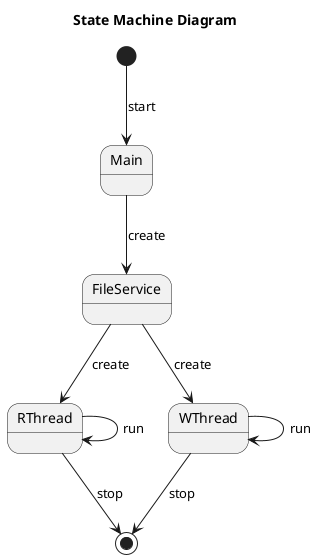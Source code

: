@startuml
title State Machine Diagram

[*] --> Main : start
Main --> FileService : create
FileService --> RThread : create
FileService --> WThread : create
RThread --> RThread : run
WThread --> WThread : run
RThread --> [*] : stop
WThread --> [*] : stop

@enduml
